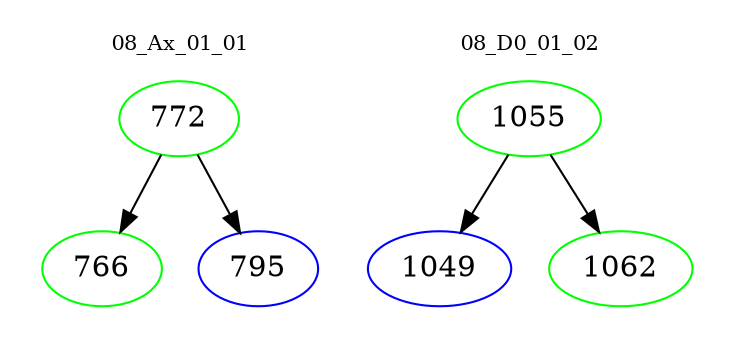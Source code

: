 digraph{
subgraph cluster_0 {
color = white
label = "08_Ax_01_01";
fontsize=10;
T0_772 [label="772", color="green"]
T0_772 -> T0_766 [color="black"]
T0_766 [label="766", color="green"]
T0_772 -> T0_795 [color="black"]
T0_795 [label="795", color="blue"]
}
subgraph cluster_1 {
color = white
label = "08_D0_01_02";
fontsize=10;
T1_1055 [label="1055", color="green"]
T1_1055 -> T1_1049 [color="black"]
T1_1049 [label="1049", color="blue"]
T1_1055 -> T1_1062 [color="black"]
T1_1062 [label="1062", color="green"]
}
}
